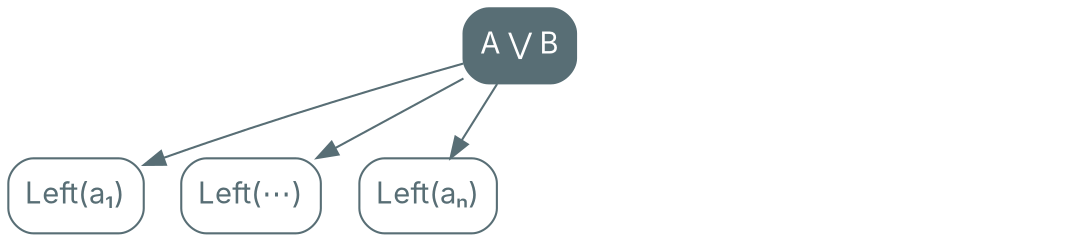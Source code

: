 digraph {
    bgcolor=transparent

    // Default theme: enabled
    node[shape="rectangle" style="rounded,filled" color="#586E75" fillcolor="#586E75" fontcolor="#ffffff" fontname="Inter,Arial"]
    edge [color="#586E75" fontcolor="#000000" fontname="Inter,Arial" fontsize=11]

    OrAB[label="A ⋁ B"]

    LeftA1[label="Left(a₁)" fillcolor="#ffffff" fontcolor="#586E75"]
    LeftAE[label="Left(⋯)" fillcolor="#ffffff" fontcolor="#586E75"]
    LeftAN[label="Left(aₙ)" fillcolor="#ffffff" fontcolor="#586E75"]

    RightB1[label="Right(b₁)" fillcolor="#ffffff" fontcolor="#586E75" style=invis]
    RightBE[label="Right(⋯)" fillcolor="#ffffff" fontcolor="#586E75" style=invis]
    RightBN[label="Right(bₙ)" fillcolor="#ffffff" fontcolor="#586E75" style=invis]

    OrAB -> LeftA1
    OrAB -> LeftAE
    OrAB -> LeftAN

    OrAB -> RightB1[style=invis]
    OrAB -> RightBE[style=invis]
    OrAB -> RightBN[style=invis]
}
